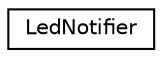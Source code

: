 digraph "Graphical Class Hierarchy"
{
 // LATEX_PDF_SIZE
  edge [fontname="Helvetica",fontsize="10",labelfontname="Helvetica",labelfontsize="10"];
  node [fontname="Helvetica",fontsize="10",shape=record];
  rankdir="LR";
  Node0 [label="LedNotifier",height=0.2,width=0.4,color="black", fillcolor="white", style="filled",URL="$classLedNotifier.html",tooltip=" "];
}
